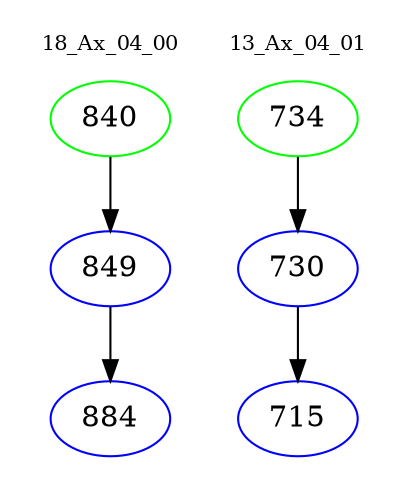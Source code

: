 digraph{
subgraph cluster_0 {
color = white
label = "18_Ax_04_00";
fontsize=10;
T0_840 [label="840", color="green"]
T0_840 -> T0_849 [color="black"]
T0_849 [label="849", color="blue"]
T0_849 -> T0_884 [color="black"]
T0_884 [label="884", color="blue"]
}
subgraph cluster_1 {
color = white
label = "13_Ax_04_01";
fontsize=10;
T1_734 [label="734", color="green"]
T1_734 -> T1_730 [color="black"]
T1_730 [label="730", color="blue"]
T1_730 -> T1_715 [color="black"]
T1_715 [label="715", color="blue"]
}
}
